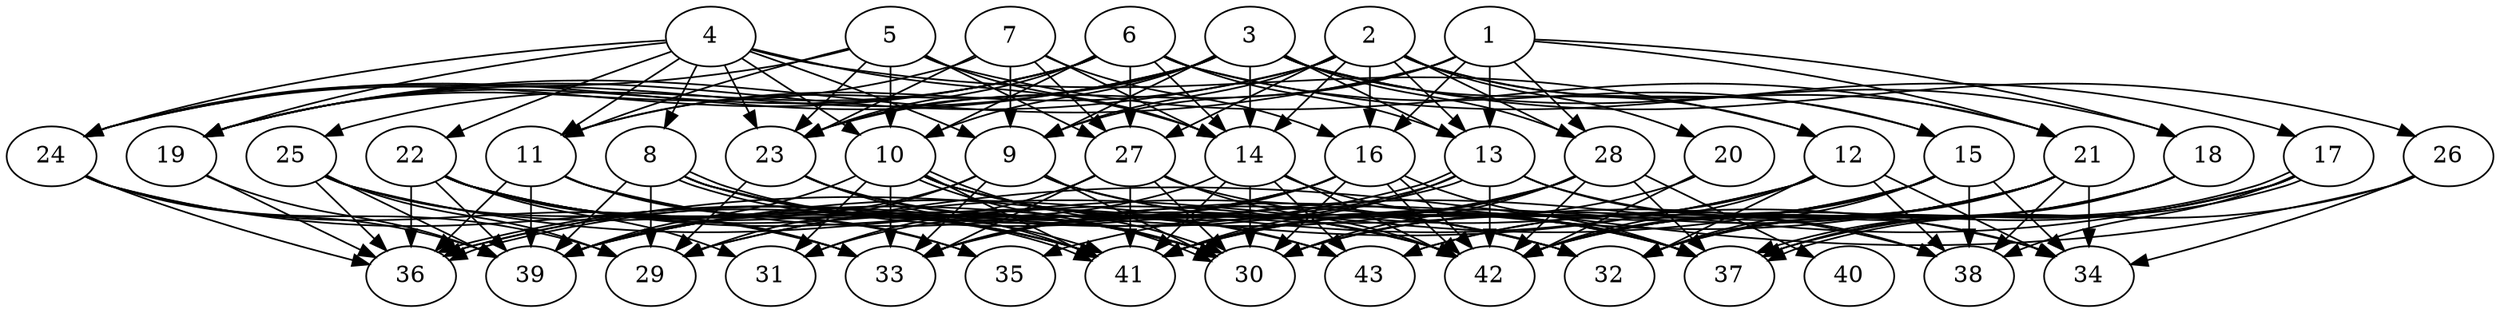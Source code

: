 // DAG (tier=3-complex, mode=data, n=43, ccr=0.514, fat=0.783, density=0.738, regular=0.336, jump=0.276, mindata=4194304, maxdata=33554432)
// DAG automatically generated by daggen at Sun Aug 24 16:33:35 2025
// /home/ermia/Project/Environments/daggen/bin/daggen --dot --ccr 0.514 --fat 0.783 --regular 0.336 --density 0.738 --jump 0.276 --mindata 4194304 --maxdata 33554432 -n 43 
digraph G {
  1 [size="21583779355181449216000", alpha="0.00", expect_size="10791889677590724608000"]
  1 -> 9 [size ="6201665178828800"]
  1 -> 13 [size ="6201665178828800"]
  1 -> 16 [size ="6201665178828800"]
  1 -> 18 [size ="6201665178828800"]
  1 -> 19 [size ="6201665178828800"]
  1 -> 21 [size ="6201665178828800"]
  1 -> 23 [size ="6201665178828800"]
  1 -> 28 [size ="6201665178828800"]
  2 [size="24106655768163434496", alpha="0.09", expect_size="12053327884081717248"]
  2 -> 9 [size ="7685746341183488"]
  2 -> 11 [size ="7685746341183488"]
  2 -> 13 [size ="7685746341183488"]
  2 -> 14 [size ="7685746341183488"]
  2 -> 15 [size ="7685746341183488"]
  2 -> 16 [size ="7685746341183488"]
  2 -> 19 [size ="7685746341183488"]
  2 -> 20 [size ="7685746341183488"]
  2 -> 21 [size ="7685746341183488"]
  2 -> 27 [size ="7685746341183488"]
  2 -> 28 [size ="7685746341183488"]
  3 [size="192019882895902912", alpha="0.15", expect_size="96009941447951456"]
  3 -> 9 [size ="3515002073907200"]
  3 -> 10 [size ="3515002073907200"]
  3 -> 11 [size ="3515002073907200"]
  3 -> 12 [size ="3515002073907200"]
  3 -> 13 [size ="3515002073907200"]
  3 -> 14 [size ="3515002073907200"]
  3 -> 18 [size ="3515002073907200"]
  3 -> 19 [size ="3515002073907200"]
  3 -> 23 [size ="3515002073907200"]
  3 -> 24 [size ="3515002073907200"]
  3 -> 26 [size ="3515002073907200"]
  3 -> 28 [size ="3515002073907200"]
  4 [size="48974728733233824", alpha="0.13", expect_size="24487364366616912"]
  4 -> 8 [size ="1973712970579968"]
  4 -> 9 [size ="1973712970579968"]
  4 -> 10 [size ="1973712970579968"]
  4 -> 11 [size ="1973712970579968"]
  4 -> 12 [size ="1973712970579968"]
  4 -> 14 [size ="1973712970579968"]
  4 -> 19 [size ="1973712970579968"]
  4 -> 22 [size ="1973712970579968"]
  4 -> 23 [size ="1973712970579968"]
  4 -> 24 [size ="1973712970579968"]
  5 [size="8550276058193187840", alpha="0.14", expect_size="4275138029096593920"]
  5 -> 10 [size ="4317996910641152"]
  5 -> 11 [size ="4317996910641152"]
  5 -> 14 [size ="4317996910641152"]
  5 -> 21 [size ="4317996910641152"]
  5 -> 23 [size ="4317996910641152"]
  5 -> 24 [size ="4317996910641152"]
  5 -> 27 [size ="4317996910641152"]
  6 [size="10380846282684661760", alpha="0.07", expect_size="5190423141342330880"]
  6 -> 10 [size ="4864104149811200"]
  6 -> 13 [size ="4864104149811200"]
  6 -> 14 [size ="4864104149811200"]
  6 -> 15 [size ="4864104149811200"]
  6 -> 17 [size ="4864104149811200"]
  6 -> 19 [size ="4864104149811200"]
  6 -> 23 [size ="4864104149811200"]
  6 -> 24 [size ="4864104149811200"]
  6 -> 25 [size ="4864104149811200"]
  6 -> 27 [size ="4864104149811200"]
  7 [size="6144865634193214799872", alpha="0.04", expect_size="3072432817096607399936"]
  7 -> 9 [size ="2683891248791552"]
  7 -> 14 [size ="2683891248791552"]
  7 -> 16 [size ="2683891248791552"]
  7 -> 19 [size ="2683891248791552"]
  7 -> 23 [size ="2683891248791552"]
  7 -> 27 [size ="2683891248791552"]
  8 [size="4166104645705548800", alpha="0.12", expect_size="2083052322852774400"]
  8 -> 29 [size ="6254235956019200"]
  8 -> 30 [size ="6254235956019200"]
  8 -> 37 [size ="6254235956019200"]
  8 -> 39 [size ="6254235956019200"]
  8 -> 41 [size ="6254235956019200"]
  8 -> 41 [size ="6254235956019200"]
  8 -> 42 [size ="6254235956019200"]
  9 [size="235095783584384448", alpha="0.13", expect_size="117547891792192224"]
  9 -> 29 [size ="5376682399629312"]
  9 -> 30 [size ="5376682399629312"]
  9 -> 33 [size ="5376682399629312"]
  9 -> 37 [size ="5376682399629312"]
  9 -> 38 [size ="5376682399629312"]
  9 -> 39 [size ="5376682399629312"]
  10 [size="11254845114704461824000", alpha="0.04", expect_size="5627422557352230912000"]
  10 -> 30 [size ="4017750854860800"]
  10 -> 30 [size ="4017750854860800"]
  10 -> 31 [size ="4017750854860800"]
  10 -> 32 [size ="4017750854860800"]
  10 -> 33 [size ="4017750854860800"]
  10 -> 37 [size ="4017750854860800"]
  10 -> 39 [size ="4017750854860800"]
  10 -> 41 [size ="4017750854860800"]
  10 -> 42 [size ="4017750854860800"]
  11 [size="37115314340626432000000", alpha="0.08", expect_size="18557657170313216000000"]
  11 -> 30 [size ="8901408849920000"]
  11 -> 32 [size ="8901408849920000"]
  11 -> 35 [size ="8901408849920000"]
  11 -> 36 [size ="8901408849920000"]
  11 -> 39 [size ="8901408849920000"]
  12 [size="134032324211795472", alpha="0.06", expect_size="67016162105897736"]
  12 -> 30 [size ="4111924513996800"]
  12 -> 32 [size ="4111924513996800"]
  12 -> 34 [size ="4111924513996800"]
  12 -> 36 [size ="4111924513996800"]
  12 -> 38 [size ="4111924513996800"]
  12 -> 39 [size ="4111924513996800"]
  12 -> 42 [size ="4111924513996800"]
  13 [size="107056035760934223872", alpha="0.14", expect_size="53528017880467111936"]
  13 -> 33 [size ="180369911447552"]
  13 -> 34 [size ="180369911447552"]
  13 -> 36 [size ="180369911447552"]
  13 -> 36 [size ="180369911447552"]
  13 -> 38 [size ="180369911447552"]
  13 -> 41 [size ="180369911447552"]
  13 -> 42 [size ="180369911447552"]
  14 [size="352273965235361021952", alpha="0.12", expect_size="176136982617680510976"]
  14 -> 30 [size ="399034414006272"]
  14 -> 31 [size ="399034414006272"]
  14 -> 37 [size ="399034414006272"]
  14 -> 41 [size ="399034414006272"]
  14 -> 42 [size ="399034414006272"]
  14 -> 43 [size ="399034414006272"]
  15 [size="30944327707302300", alpha="0.00", expect_size="15472163853651150"]
  15 -> 29 [size ="779549985996800"]
  15 -> 30 [size ="779549985996800"]
  15 -> 32 [size ="779549985996800"]
  15 -> 34 [size ="779549985996800"]
  15 -> 38 [size ="779549985996800"]
  15 -> 41 [size ="779549985996800"]
  15 -> 42 [size ="779549985996800"]
  16 [size="154690663116657120", alpha="0.08", expect_size="77345331558328560"]
  16 -> 30 [size ="4484387441737728"]
  16 -> 33 [size ="4484387441737728"]
  16 -> 36 [size ="4484387441737728"]
  16 -> 37 [size ="4484387441737728"]
  16 -> 39 [size ="4484387441737728"]
  16 -> 42 [size ="4484387441737728"]
  16 -> 42 [size ="4484387441737728"]
  17 [size="414280038427394048000", alpha="0.15", expect_size="207140019213697024000"]
  17 -> 32 [size ="444582802227200"]
  17 -> 35 [size ="444582802227200"]
  17 -> 37 [size ="444582802227200"]
  17 -> 37 [size ="444582802227200"]
  17 -> 38 [size ="444582802227200"]
  17 -> 42 [size ="444582802227200"]
  18 [size="35526500983875860", alpha="0.08", expect_size="17763250491937930"]
  18 -> 32 [size ="2119390409523200"]
  18 -> 37 [size ="2119390409523200"]
  18 -> 42 [size ="2119390409523200"]
  18 -> 43 [size ="2119390409523200"]
  19 [size="7271629862585037824", alpha="0.02", expect_size="3635814931292518912"]
  19 -> 36 [size ="2723347527892992"]
  19 -> 39 [size ="2723347527892992"]
  20 [size="68387899593801600", alpha="0.06", expect_size="34193949796900800"]
  20 -> 41 [size ="1256761117900800"]
  20 -> 42 [size ="1256761117900800"]
  21 [size="38878653412740192", alpha="0.08", expect_size="19439326706370096"]
  21 -> 30 [size ="1312398258470912"]
  21 -> 32 [size ="1312398258470912"]
  21 -> 33 [size ="1312398258470912"]
  21 -> 34 [size ="1312398258470912"]
  21 -> 38 [size ="1312398258470912"]
  21 -> 41 [size ="1312398258470912"]
  21 -> 42 [size ="1312398258470912"]
  21 -> 43 [size ="1312398258470912"]
  22 [size="4255488259655053824", alpha="0.00", expect_size="2127744129827526912"]
  22 -> 30 [size ="6238670189232128"]
  22 -> 31 [size ="6238670189232128"]
  22 -> 33 [size ="6238670189232128"]
  22 -> 35 [size ="6238670189232128"]
  22 -> 36 [size ="6238670189232128"]
  22 -> 39 [size ="6238670189232128"]
  22 -> 41 [size ="6238670189232128"]
  22 -> 42 [size ="6238670189232128"]
  22 -> 43 [size ="6238670189232128"]
  23 [size="11071453904380366848", alpha="0.07", expect_size="5535726952190183424"]
  23 -> 29 [size ="4549010996068352"]
  23 -> 30 [size ="4549010996068352"]
  23 -> 41 [size ="4549010996068352"]
  23 -> 43 [size ="4549010996068352"]
  24 [size="1785364329508544256", alpha="0.07", expect_size="892682164754272128"]
  24 -> 29 [size ="892887537549312"]
  24 -> 33 [size ="892887537549312"]
  24 -> 36 [size ="892887537549312"]
  24 -> 39 [size ="892887537549312"]
  24 -> 41 [size ="892887537549312"]
  25 [size="26546714169551599173632", alpha="0.06", expect_size="13273357084775799586816"]
  25 -> 29 [size ="7119188673953792"]
  25 -> 32 [size ="7119188673953792"]
  25 -> 33 [size ="7119188673953792"]
  25 -> 36 [size ="7119188673953792"]
  25 -> 39 [size ="7119188673953792"]
  25 -> 41 [size ="7119188673953792"]
  26 [size="518926749249097344", alpha="0.09", expect_size="259463374624548672"]
  26 -> 29 [size ="8233471105302528"]
  26 -> 34 [size ="8233471105302528"]
  26 -> 37 [size ="8233471105302528"]
  27 [size="23119117215525240832000", alpha="0.02", expect_size="11559558607762620416000"]
  27 -> 30 [size ="6492383294259200"]
  27 -> 31 [size ="6492383294259200"]
  27 -> 33 [size ="6492383294259200"]
  27 -> 34 [size ="6492383294259200"]
  27 -> 41 [size ="6492383294259200"]
  27 -> 42 [size ="6492383294259200"]
  28 [size="2328116578407015251968", alpha="0.12", expect_size="1164058289203507625984"]
  28 -> 30 [size ="1405270089531392"]
  28 -> 33 [size ="1405270089531392"]
  28 -> 37 [size ="1405270089531392"]
  28 -> 39 [size ="1405270089531392"]
  28 -> 40 [size ="1405270089531392"]
  28 -> 41 [size ="1405270089531392"]
  28 -> 42 [size ="1405270089531392"]
  29 [size="49559841885651912", alpha="0.03", expect_size="24779920942825956"]
  30 [size="197159217050047616", alpha="0.04", expect_size="98579608525023808"]
  31 [size="3924219528154078208", alpha="0.18", expect_size="1962109764077039104"]
  32 [size="18992104989700128768000", alpha="0.13", expect_size="9496052494850064384000"]
  33 [size="7864337445253786", alpha="0.00", expect_size="3932168722626893"]
  34 [size="2109254803186805374976", alpha="0.02", expect_size="1054627401593402687488"]
  35 [size="3165785351134854", alpha="0.08", expect_size="1582892675567427"]
  36 [size="32796319706509733789696", alpha="0.06", expect_size="16398159853254866894848"]
  37 [size="21990453214831012", alpha="0.12", expect_size="10995226607415506"]
  38 [size="33923214925227389616128", alpha="0.13", expect_size="16961607462613694808064"]
  39 [size="14971799782976353468416", alpha="0.09", expect_size="7485899891488176734208"]
  40 [size="11332827026596442112", alpha="0.14", expect_size="5666413513298221056"]
  41 [size="262921981377370304", alpha="0.09", expect_size="131460990688685152"]
  42 [size="12084409664016482304000", alpha="0.15", expect_size="6042204832008241152000"]
  43 [size="882473008025527386112", alpha="0.03", expect_size="441236504012763693056"]
}